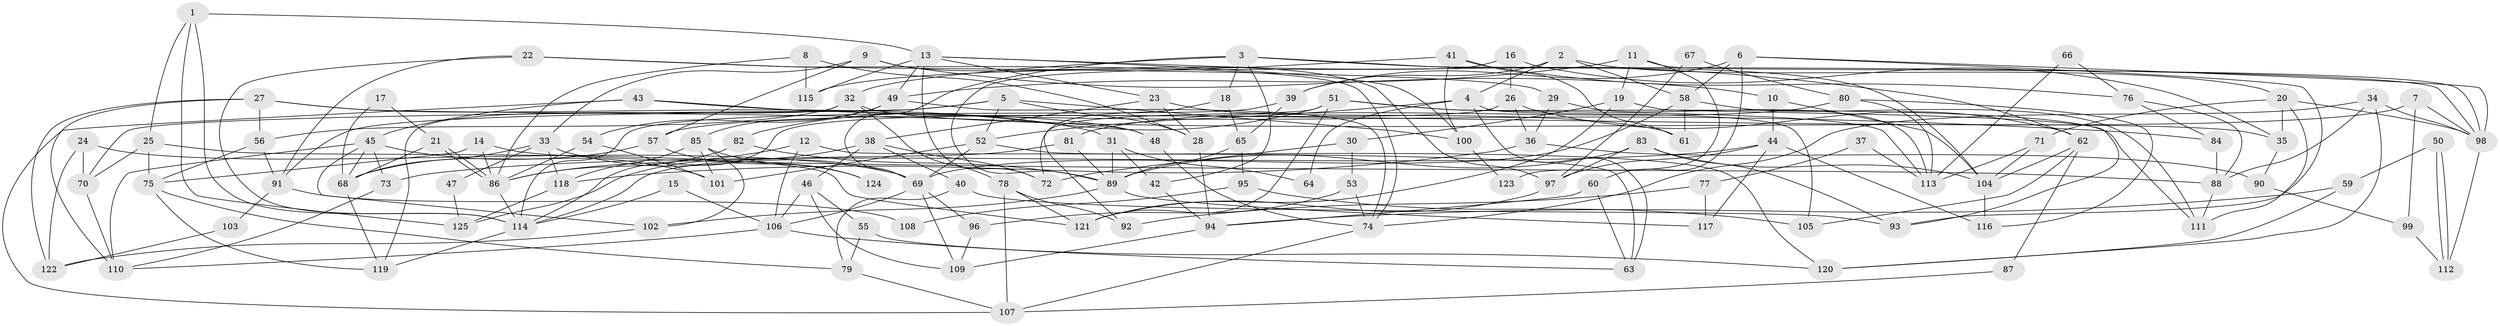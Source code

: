 // coarse degree distribution, {9: 0.0375, 7: 0.1875, 3: 0.2, 6: 0.05, 5: 0.175, 8: 0.025, 2: 0.0875, 4: 0.2, 10: 0.025, 12: 0.0125}
// Generated by graph-tools (version 1.1) at 2025/41/03/06/25 10:41:54]
// undirected, 125 vertices, 250 edges
graph export_dot {
graph [start="1"]
  node [color=gray90,style=filled];
  1;
  2;
  3;
  4;
  5;
  6;
  7;
  8;
  9;
  10;
  11;
  12;
  13;
  14;
  15;
  16;
  17;
  18;
  19;
  20;
  21;
  22;
  23;
  24;
  25;
  26;
  27;
  28;
  29;
  30;
  31;
  32;
  33;
  34;
  35;
  36;
  37;
  38;
  39;
  40;
  41;
  42;
  43;
  44;
  45;
  46;
  47;
  48;
  49;
  50;
  51;
  52;
  53;
  54;
  55;
  56;
  57;
  58;
  59;
  60;
  61;
  62;
  63;
  64;
  65;
  66;
  67;
  68;
  69;
  70;
  71;
  72;
  73;
  74;
  75;
  76;
  77;
  78;
  79;
  80;
  81;
  82;
  83;
  84;
  85;
  86;
  87;
  88;
  89;
  90;
  91;
  92;
  93;
  94;
  95;
  96;
  97;
  98;
  99;
  100;
  101;
  102;
  103;
  104;
  105;
  106;
  107;
  108;
  109;
  110;
  111;
  112;
  113;
  114;
  115;
  116;
  117;
  118;
  119;
  120;
  121;
  122;
  123;
  124;
  125;
  1 -- 114;
  1 -- 13;
  1 -- 25;
  1 -- 125;
  2 -- 39;
  2 -- 20;
  2 -- 4;
  2 -- 58;
  3 -- 42;
  3 -- 98;
  3 -- 18;
  3 -- 32;
  3 -- 69;
  3 -- 104;
  4 -- 52;
  4 -- 63;
  4 -- 64;
  4 -- 105;
  5 -- 70;
  5 -- 91;
  5 -- 28;
  5 -- 52;
  5 -- 100;
  6 -- 98;
  6 -- 58;
  6 -- 39;
  6 -- 60;
  6 -- 93;
  7 -- 98;
  7 -- 99;
  7 -- 57;
  8 -- 115;
  8 -- 86;
  8 -- 28;
  9 -- 57;
  9 -- 33;
  9 -- 10;
  9 -- 97;
  10 -- 104;
  10 -- 44;
  11 -- 19;
  11 -- 49;
  11 -- 98;
  11 -- 123;
  12 -- 63;
  12 -- 86;
  12 -- 106;
  13 -- 49;
  13 -- 72;
  13 -- 23;
  13 -- 62;
  13 -- 100;
  13 -- 115;
  14 -- 75;
  14 -- 86;
  14 -- 88;
  15 -- 114;
  15 -- 106;
  16 -- 35;
  16 -- 89;
  16 -- 26;
  17 -- 68;
  17 -- 21;
  18 -- 65;
  18 -- 92;
  19 -- 93;
  19 -- 121;
  19 -- 30;
  20 -- 98;
  20 -- 111;
  20 -- 35;
  20 -- 71;
  21 -- 68;
  21 -- 86;
  21 -- 86;
  22 -- 74;
  22 -- 29;
  22 -- 91;
  22 -- 114;
  23 -- 28;
  23 -- 38;
  23 -- 61;
  24 -- 69;
  24 -- 122;
  24 -- 70;
  25 -- 121;
  25 -- 70;
  25 -- 75;
  26 -- 114;
  26 -- 36;
  26 -- 62;
  27 -- 110;
  27 -- 56;
  27 -- 31;
  27 -- 48;
  27 -- 122;
  28 -- 94;
  29 -- 36;
  29 -- 113;
  30 -- 72;
  30 -- 53;
  31 -- 89;
  31 -- 42;
  31 -- 64;
  32 -- 119;
  32 -- 35;
  32 -- 56;
  32 -- 78;
  33 -- 118;
  33 -- 69;
  33 -- 47;
  33 -- 68;
  34 -- 88;
  34 -- 120;
  34 -- 74;
  34 -- 98;
  35 -- 90;
  36 -- 118;
  36 -- 90;
  37 -- 77;
  37 -- 113;
  38 -- 46;
  38 -- 40;
  38 -- 72;
  38 -- 125;
  39 -- 114;
  39 -- 65;
  40 -- 93;
  40 -- 79;
  41 -- 100;
  41 -- 61;
  41 -- 76;
  41 -- 115;
  42 -- 94;
  43 -- 84;
  43 -- 45;
  43 -- 48;
  43 -- 107;
  44 -- 116;
  44 -- 73;
  44 -- 97;
  44 -- 117;
  45 -- 110;
  45 -- 73;
  45 -- 68;
  45 -- 101;
  45 -- 102;
  46 -- 106;
  46 -- 109;
  46 -- 55;
  47 -- 125;
  48 -- 74;
  49 -- 74;
  49 -- 54;
  49 -- 85;
  50 -- 59;
  50 -- 112;
  50 -- 112;
  51 -- 121;
  51 -- 82;
  51 -- 72;
  51 -- 111;
  51 -- 113;
  52 -- 69;
  52 -- 101;
  52 -- 120;
  53 -- 74;
  53 -- 96;
  54 -- 101;
  54 -- 86;
  55 -- 79;
  55 -- 63;
  56 -- 75;
  56 -- 91;
  57 -- 68;
  57 -- 124;
  58 -- 69;
  58 -- 61;
  58 -- 111;
  59 -- 120;
  59 -- 94;
  60 -- 63;
  60 -- 94;
  62 -- 87;
  62 -- 104;
  62 -- 105;
  65 -- 89;
  65 -- 95;
  66 -- 76;
  66 -- 113;
  67 -- 97;
  67 -- 80;
  68 -- 119;
  69 -- 96;
  69 -- 106;
  69 -- 109;
  70 -- 110;
  71 -- 104;
  71 -- 113;
  73 -- 110;
  74 -- 107;
  75 -- 79;
  75 -- 119;
  76 -- 88;
  76 -- 84;
  77 -- 117;
  77 -- 92;
  78 -- 107;
  78 -- 92;
  78 -- 121;
  79 -- 107;
  80 -- 81;
  80 -- 113;
  80 -- 116;
  81 -- 114;
  81 -- 89;
  82 -- 89;
  82 -- 86;
  83 -- 104;
  83 -- 97;
  83 -- 89;
  83 -- 93;
  84 -- 88;
  85 -- 101;
  85 -- 102;
  85 -- 118;
  85 -- 124;
  86 -- 114;
  87 -- 107;
  88 -- 111;
  89 -- 102;
  89 -- 117;
  90 -- 99;
  91 -- 103;
  91 -- 108;
  94 -- 109;
  95 -- 105;
  95 -- 108;
  96 -- 109;
  97 -- 121;
  98 -- 112;
  99 -- 112;
  100 -- 123;
  102 -- 122;
  103 -- 122;
  104 -- 116;
  106 -- 110;
  106 -- 120;
  114 -- 119;
  118 -- 125;
}
